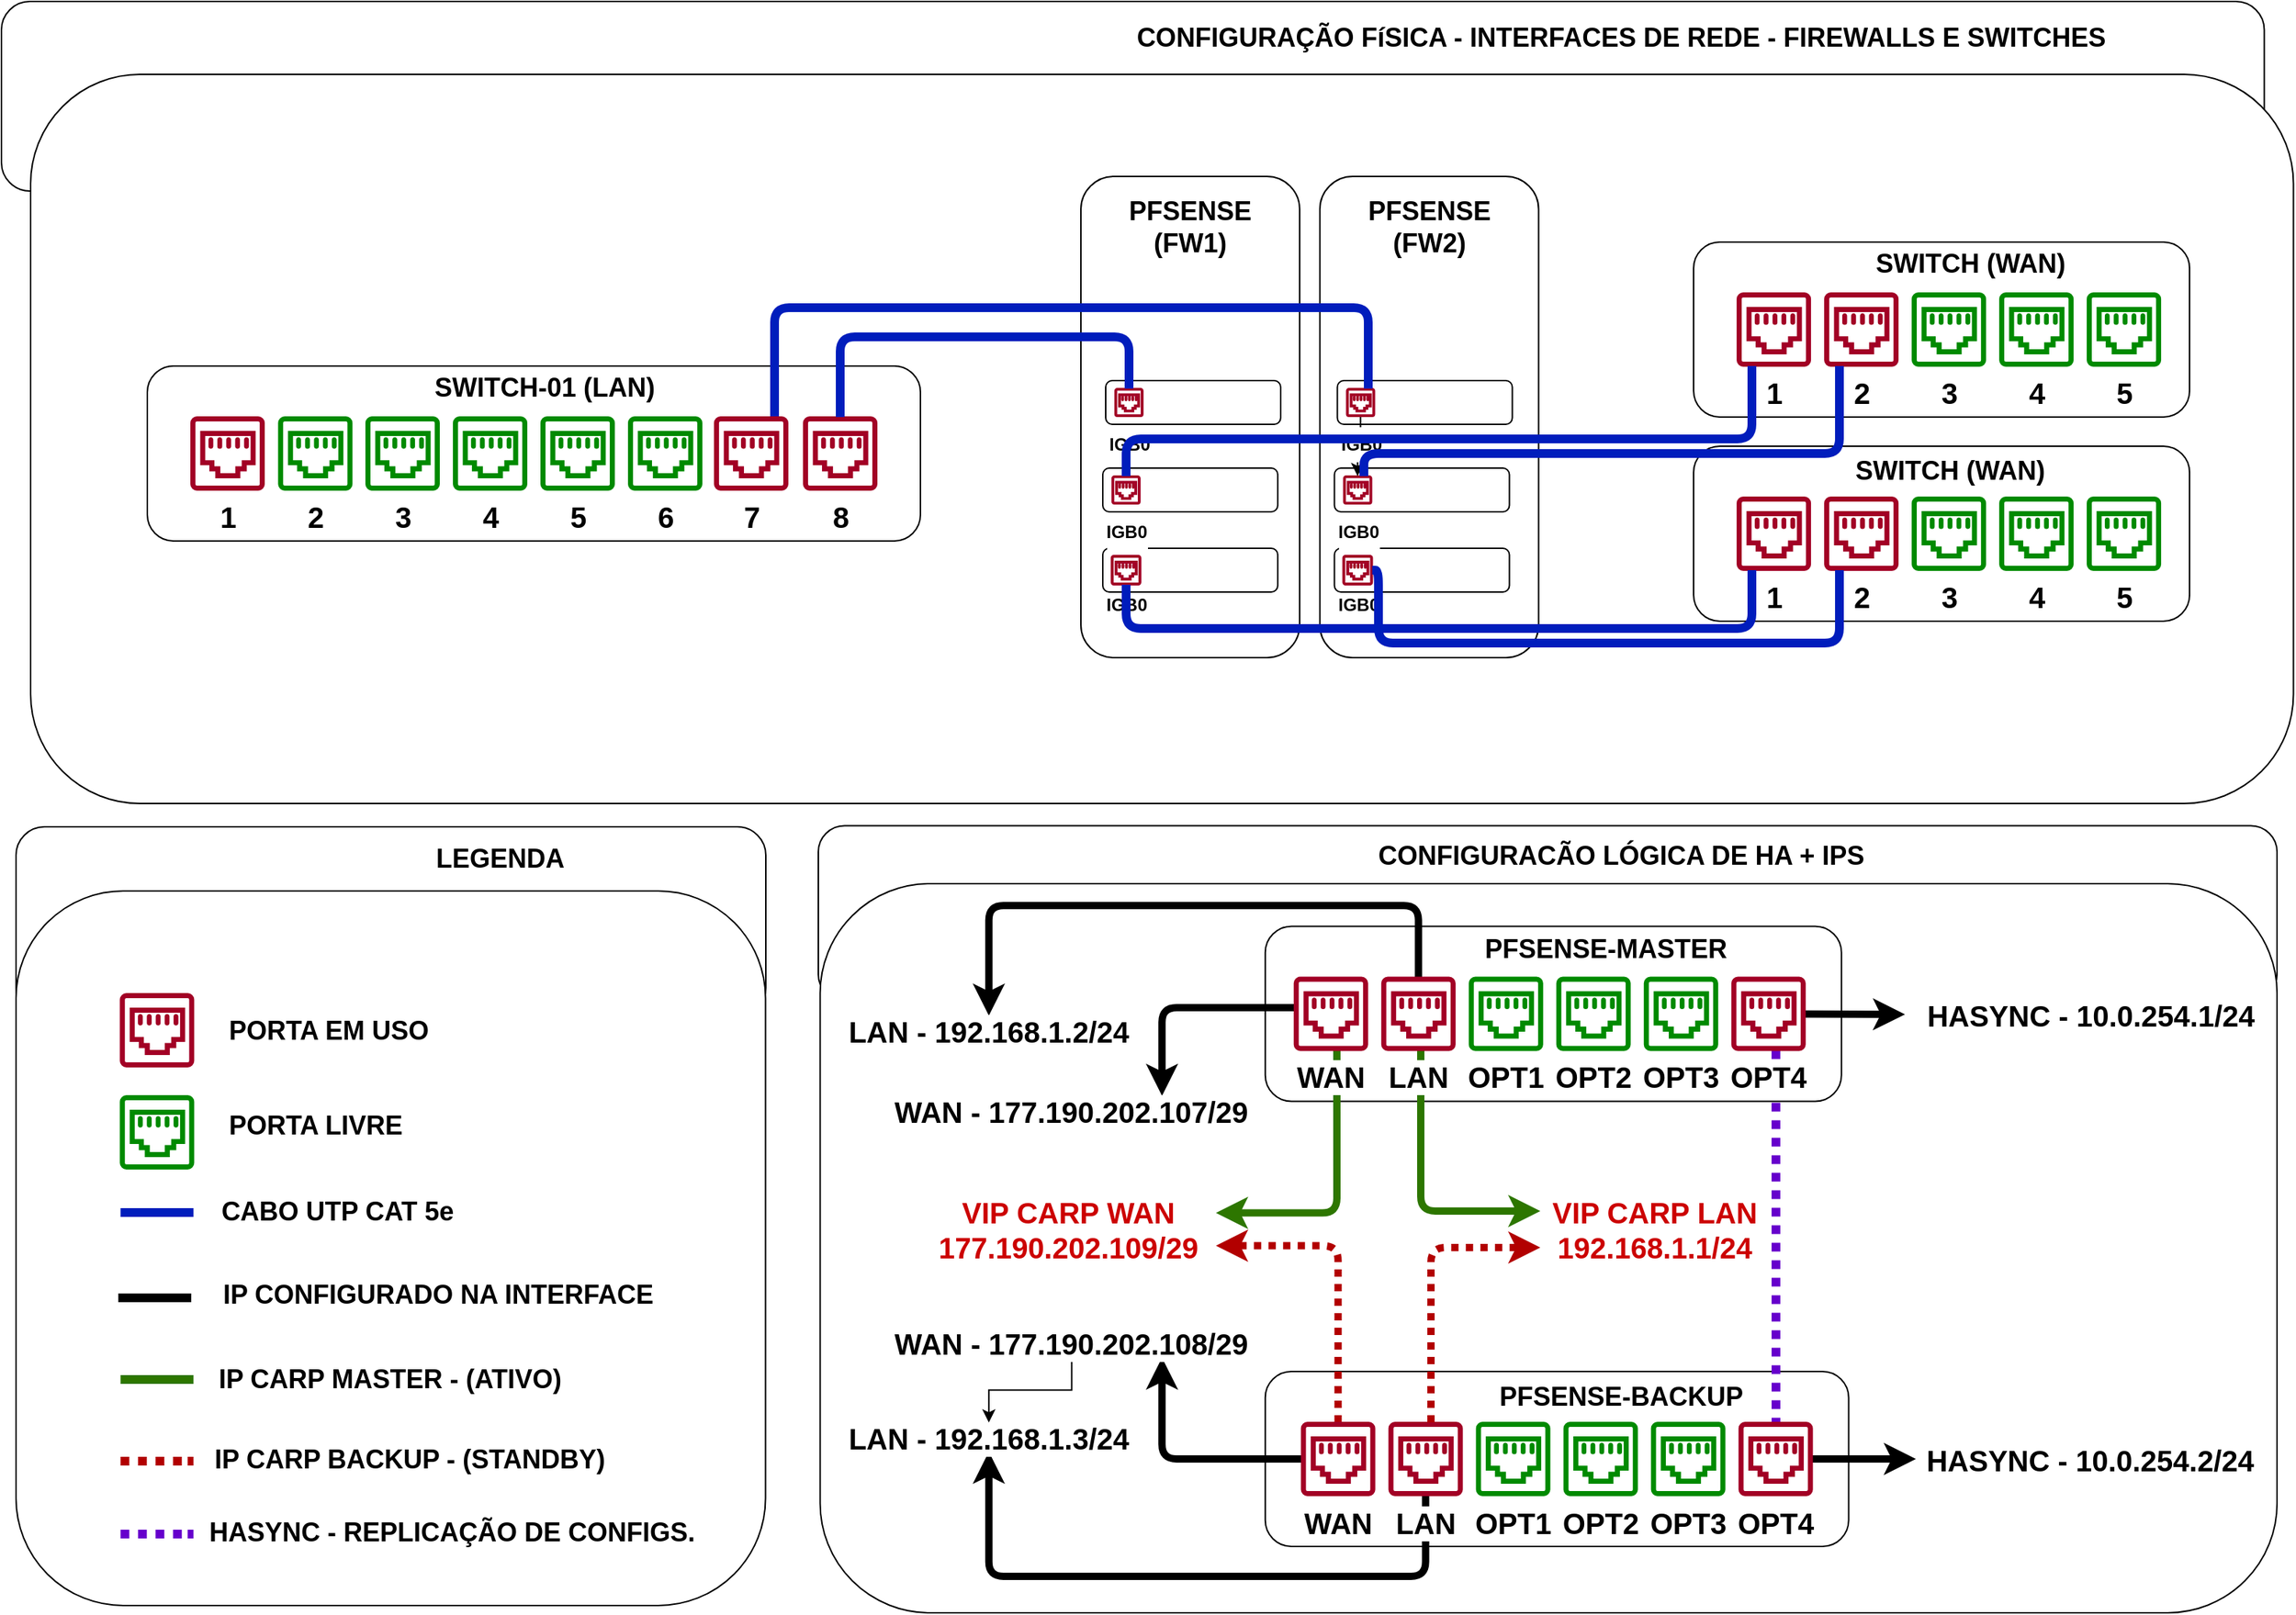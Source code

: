 <mxfile version="21.2.0" type="github">
  <diagram id="Uc7Eat4LJt7RBU0-5OjE" name="Page-1">
    <mxGraphModel dx="1061" dy="587" grid="1" gridSize="10" guides="1" tooltips="1" connect="1" arrows="1" fold="1" page="1" pageScale="1" pageWidth="1654" pageHeight="1169" math="0" shadow="0">
      <root>
        <mxCell id="0" />
        <mxCell id="1" parent="0" />
        <mxCell id="FnRaTp6zV71Ba19_A0Tg-153" value="" style="rounded=1;whiteSpace=wrap;html=1;labelBackgroundColor=#ffffff;fillColor=#ffffff;gradientColor=#ffffff;fontSize=20;fontColor=#000000;" parent="1" vertex="1">
          <mxGeometry x="70" y="50" width="1551.25" height="130" as="geometry" />
        </mxCell>
        <mxCell id="FnRaTp6zV71Ba19_A0Tg-154" value="" style="rounded=1;whiteSpace=wrap;html=1;labelBackgroundColor=#ffffff;fillColor=#ffffff;gradientColor=#ffffff;fontSize=20;fontColor=#000000;" parent="1" vertex="1">
          <mxGeometry x="90" y="100" width="1551.25" height="500" as="geometry" />
        </mxCell>
        <mxCell id="FnRaTp6zV71Ba19_A0Tg-135" value="" style="rounded=1;whiteSpace=wrap;html=1;labelBackgroundColor=#ffffff;fillColor=#ffffff;gradientColor=#ffffff;fontSize=20;fontColor=#000000;" parent="1" vertex="1">
          <mxGeometry x="630" y="615.25" width="1000" height="120" as="geometry" />
        </mxCell>
        <mxCell id="FnRaTp6zV71Ba19_A0Tg-136" value="" style="rounded=1;whiteSpace=wrap;html=1;labelBackgroundColor=#ffffff;fillColor=#ffffff;gradientColor=#ffffff;fontSize=20;fontColor=#000000;" parent="1" vertex="1">
          <mxGeometry x="631.25" y="655" width="998.75" height="500" as="geometry" />
        </mxCell>
        <mxCell id="FnRaTp6zV71Ba19_A0Tg-140" value="CONFIGURACÃO LÓGICA DE HA + IPS" style="text;html=1;strokeColor=none;fillColor=none;align=center;verticalAlign=middle;whiteSpace=wrap;rounded=0;fontStyle=1;fontSize=18;labelBackgroundColor=#FFFFFF;fontColor=#000000;" parent="1" vertex="1">
          <mxGeometry x="993.17" y="626" width="375.07" height="20" as="geometry" />
        </mxCell>
        <mxCell id="FnRaTp6zV71Ba19_A0Tg-86" value="" style="rounded=1;whiteSpace=wrap;html=1;fontStyle=1;labelBackgroundColor=#FFFFFF;fontColor=#000000;" parent="1" vertex="1">
          <mxGeometry x="936.39" y="989.5" width="399.93" height="120" as="geometry" />
        </mxCell>
        <mxCell id="FnRaTp6zV71Ba19_A0Tg-78" value="" style="rounded=1;whiteSpace=wrap;html=1;fontStyle=1;labelBackgroundColor=#FFFFFF;fontColor=#000000;" parent="1" vertex="1">
          <mxGeometry x="936.39" y="684.25" width="395" height="120" as="geometry" />
        </mxCell>
        <mxCell id="FnRaTp6zV71Ba19_A0Tg-77" value="" style="rounded=1;whiteSpace=wrap;html=1;labelBackgroundColor=#ffffff;fillColor=#ffffff;gradientColor=#ffffff;fontSize=20;fontColor=#000000;" parent="1" vertex="1">
          <mxGeometry x="80" y="616" width="514" height="130" as="geometry" />
        </mxCell>
        <mxCell id="FnRaTp6zV71Ba19_A0Tg-76" value="" style="rounded=1;whiteSpace=wrap;html=1;labelBackgroundColor=#ffffff;fillColor=#ffffff;gradientColor=#ffffff;fontSize=20;fontColor=#000000;" parent="1" vertex="1">
          <mxGeometry x="80" y="660" width="513.79" height="490" as="geometry" />
        </mxCell>
        <mxCell id="FnRaTp6zV71Ba19_A0Tg-9" value="" style="rounded=1;whiteSpace=wrap;html=1;fontStyle=1;labelBackgroundColor=#FFFFFF;fontColor=#000000;" parent="1" vertex="1">
          <mxGeometry x="170.0" y="300" width="530" height="120" as="geometry" />
        </mxCell>
        <mxCell id="FnRaTp6zV71Ba19_A0Tg-1" value="&lt;font style=&quot;font-size: 20px;&quot;&gt;1&lt;/font&gt;" style="pointerEvents=1;shadow=0;dashed=0;html=1;strokeColor=#A20025;fillColor=#a20025;aspect=fixed;labelPosition=center;verticalLabelPosition=bottom;verticalAlign=top;align=center;outlineConnect=0;shape=mxgraph.vvd.ethernet_port;fontColor=#000000;fontStyle=1;labelBackgroundColor=#ffffff;fontSize=20;" parent="1" vertex="1">
          <mxGeometry x="200.0" y="335" width="50" height="50" as="geometry" />
        </mxCell>
        <mxCell id="FnRaTp6zV71Ba19_A0Tg-2" value="2" style="pointerEvents=1;shadow=0;dashed=0;html=1;strokeColor=#008A00;fillColor=#008a00;aspect=fixed;labelPosition=center;verticalLabelPosition=bottom;verticalAlign=top;align=center;outlineConnect=0;shape=mxgraph.vvd.ethernet_port;fontColor=#000000;fontStyle=1;fontSize=20;labelBackgroundColor=#FFFFFF;" parent="1" vertex="1">
          <mxGeometry x="260.15" y="335" width="50" height="50" as="geometry" />
        </mxCell>
        <mxCell id="FnRaTp6zV71Ba19_A0Tg-3" value="3" style="pointerEvents=1;shadow=0;dashed=0;html=1;strokeColor=#008A00;fillColor=#008a00;aspect=fixed;labelPosition=center;verticalLabelPosition=bottom;verticalAlign=top;align=center;outlineConnect=0;shape=mxgraph.vvd.ethernet_port;fontStyle=1;fontColor=#000000;fontSize=20;labelBackgroundColor=#FFFFFF;" parent="1" vertex="1">
          <mxGeometry x="320" y="335" width="50" height="50" as="geometry" />
        </mxCell>
        <mxCell id="FnRaTp6zV71Ba19_A0Tg-4" value="4" style="pointerEvents=1;shadow=0;dashed=0;html=1;strokeColor=#008A00;fillColor=#008a00;aspect=fixed;labelPosition=center;verticalLabelPosition=bottom;verticalAlign=top;align=center;outlineConnect=0;shape=mxgraph.vvd.ethernet_port;fontStyle=1;fontColor=#000000;fontSize=20;labelBackgroundColor=#FFFFFF;" parent="1" vertex="1">
          <mxGeometry x="380" y="335" width="50" height="50" as="geometry" />
        </mxCell>
        <mxCell id="FnRaTp6zV71Ba19_A0Tg-5" value="5" style="pointerEvents=1;shadow=0;dashed=0;html=1;strokeColor=#008A00;fillColor=#008a00;aspect=fixed;labelPosition=center;verticalLabelPosition=bottom;verticalAlign=top;align=center;outlineConnect=0;shape=mxgraph.vvd.ethernet_port;fontColor=#000000;fontStyle=1;fontSize=20;labelBackgroundColor=#FFFFFF;" parent="1" vertex="1">
          <mxGeometry x="440" y="335" width="50" height="50" as="geometry" />
        </mxCell>
        <mxCell id="FnRaTp6zV71Ba19_A0Tg-6" value="6" style="pointerEvents=1;shadow=0;dashed=0;html=1;strokeColor=#008A00;fillColor=#008a00;aspect=fixed;labelPosition=center;verticalLabelPosition=bottom;verticalAlign=top;align=center;outlineConnect=0;shape=mxgraph.vvd.ethernet_port;fontColor=#000000;fontStyle=1;fontSize=20;labelBackgroundColor=#FFFFFF;" parent="1" vertex="1">
          <mxGeometry x="500.0" y="335" width="50" height="50" as="geometry" />
        </mxCell>
        <mxCell id="FnRaTp6zV71Ba19_A0Tg-10" value="SWITCH-01 (LAN)" style="text;html=1;strokeColor=none;fillColor=none;align=center;verticalAlign=middle;whiteSpace=wrap;rounded=0;fontStyle=1;fontSize=18;labelBackgroundColor=#FFFFFF;fontColor=#000000;" parent="1" vertex="1">
          <mxGeometry x="360" y="305" width="164.96" height="20" as="geometry" />
        </mxCell>
        <mxCell id="FnRaTp6zV71Ba19_A0Tg-50" value="" style="rounded=1;whiteSpace=wrap;html=1;fontStyle=1;labelBackgroundColor=#FFFFFF;fontColor=#000000;" parent="1" vertex="1">
          <mxGeometry x="1230.04" y="215" width="340" height="120" as="geometry" />
        </mxCell>
        <mxCell id="FnRaTp6zV71Ba19_A0Tg-51" value="1" style="pointerEvents=1;shadow=0;dashed=0;html=1;strokeColor=#A20025;fillColor=#a20025;aspect=fixed;labelPosition=center;verticalLabelPosition=bottom;verticalAlign=top;align=center;outlineConnect=0;shape=mxgraph.vvd.ethernet_port;fontColor=#000000;fontStyle=1;fontSize=20;labelBackgroundColor=#FFFFFF;" parent="1" vertex="1">
          <mxGeometry x="1260.04" y="250" width="50" height="50" as="geometry" />
        </mxCell>
        <mxCell id="FnRaTp6zV71Ba19_A0Tg-53" value="3" style="pointerEvents=1;shadow=0;dashed=0;html=1;strokeColor=#008A00;fillColor=#008a00;aspect=fixed;labelPosition=center;verticalLabelPosition=bottom;verticalAlign=top;align=center;outlineConnect=0;shape=mxgraph.vvd.ethernet_port;fontStyle=1;fontColor=#000000;fontSize=20;labelBackgroundColor=#FFFFFF;" parent="1" vertex="1">
          <mxGeometry x="1380.04" y="250" width="50" height="50" as="geometry" />
        </mxCell>
        <mxCell id="FnRaTp6zV71Ba19_A0Tg-54" value="4" style="pointerEvents=1;shadow=0;dashed=0;html=1;strokeColor=#008A00;fillColor=#008a00;aspect=fixed;labelPosition=center;verticalLabelPosition=bottom;verticalAlign=top;align=center;outlineConnect=0;shape=mxgraph.vvd.ethernet_port;fontStyle=1;fontColor=#000000;fontSize=20;labelBackgroundColor=#FFFFFF;" parent="1" vertex="1">
          <mxGeometry x="1440.04" y="250" width="50" height="50" as="geometry" />
        </mxCell>
        <mxCell id="FnRaTp6zV71Ba19_A0Tg-55" value="5" style="pointerEvents=1;shadow=0;dashed=0;html=1;strokeColor=#008A00;fillColor=#008a00;aspect=fixed;labelPosition=center;verticalLabelPosition=bottom;verticalAlign=top;align=center;outlineConnect=0;shape=mxgraph.vvd.ethernet_port;fontColor=#000000;fontStyle=1;fontSize=20;labelBackgroundColor=#FFFFFF;" parent="1" vertex="1">
          <mxGeometry x="1500.04" y="250" width="50" height="50" as="geometry" />
        </mxCell>
        <mxCell id="FnRaTp6zV71Ba19_A0Tg-66" style="edgeStyle=orthogonalEdgeStyle;orthogonalLoop=1;jettySize=auto;html=1;endArrow=none;endFill=0;strokeWidth=6;fontSize=18;fillColor=#0050ef;strokeColor=#001DBC;fontStyle=1;labelBackgroundColor=#FFFFFF;fontColor=#000000;rounded=0;" parent="1" edge="1">
          <mxGeometry relative="1" as="geometry">
            <mxPoint x="151.65" y="880.5" as="sourcePoint" />
            <mxPoint x="195.22" y="880.5" as="targetPoint" />
            <Array as="points">
              <mxPoint x="201.65" y="880.5" />
              <mxPoint x="201.65" y="880.5" />
            </Array>
          </mxGeometry>
        </mxCell>
        <mxCell id="FnRaTp6zV71Ba19_A0Tg-70" value="" style="pointerEvents=1;shadow=0;dashed=0;html=1;strokeColor=#A20025;fillColor=#a20025;aspect=fixed;labelPosition=center;verticalLabelPosition=bottom;verticalAlign=top;align=center;outlineConnect=0;shape=mxgraph.vvd.ethernet_port;fontColor=#000000;fontStyle=1;labelBackgroundColor=#ffffff;fontSize=20;" parent="1" vertex="1">
          <mxGeometry x="151.65" y="730.5" width="50" height="50" as="geometry" />
        </mxCell>
        <mxCell id="FnRaTp6zV71Ba19_A0Tg-71" value="" style="pointerEvents=1;shadow=0;dashed=0;html=1;strokeColor=#008A00;fillColor=#008a00;aspect=fixed;labelPosition=center;verticalLabelPosition=bottom;verticalAlign=top;align=center;outlineConnect=0;shape=mxgraph.vvd.ethernet_port;fontColor=#000000;fontStyle=1;fontSize=20;labelBackgroundColor=#FFFFFF;" parent="1" vertex="1">
          <mxGeometry x="151.65" y="800.5" width="50" height="50" as="geometry" />
        </mxCell>
        <mxCell id="FnRaTp6zV71Ba19_A0Tg-72" value="LEGENDA" style="text;html=1;strokeColor=none;fillColor=none;align=center;verticalAlign=middle;whiteSpace=wrap;rounded=0;fontStyle=1;fontSize=18;labelBackgroundColor=#FFFFFF;fontColor=#000000;" parent="1" vertex="1">
          <mxGeometry x="342.04" y="628" width="140" height="20" as="geometry" />
        </mxCell>
        <mxCell id="FnRaTp6zV71Ba19_A0Tg-73" value="PORTA EM USO" style="text;html=1;strokeColor=none;fillColor=none;align=center;verticalAlign=middle;whiteSpace=wrap;rounded=0;fontStyle=1;fontSize=18;labelBackgroundColor=#FFFFFF;fontColor=#000000;" parent="1" vertex="1">
          <mxGeometry x="222.65" y="745.5" width="143" height="20" as="geometry" />
        </mxCell>
        <mxCell id="FnRaTp6zV71Ba19_A0Tg-74" value="PORTA LIVRE" style="text;html=1;strokeColor=none;fillColor=none;align=center;verticalAlign=middle;whiteSpace=wrap;rounded=0;fontStyle=1;fontSize=18;labelBackgroundColor=#FFFFFF;fontColor=#000000;" parent="1" vertex="1">
          <mxGeometry x="218.65" y="810.5" width="133" height="20" as="geometry" />
        </mxCell>
        <mxCell id="FnRaTp6zV71Ba19_A0Tg-75" value="CABO UTP CAT 5e" style="text;html=1;strokeColor=none;fillColor=none;align=center;verticalAlign=middle;whiteSpace=wrap;rounded=0;fontStyle=1;fontSize=18;labelBackgroundColor=#FFFFFF;fontColor=#000000;" parent="1" vertex="1">
          <mxGeometry x="213.65" y="869.5" width="173" height="20" as="geometry" />
        </mxCell>
        <mxCell id="FnRaTp6zV71Ba19_A0Tg-110" style="orthogonalLoop=1;jettySize=auto;html=1;labelBackgroundColor=#FFFFFF;endArrow=classic;endFill=1;strokeWidth=5;fontSize=17;fontColor=#000000;rounded=1;edgeStyle=orthogonalEdgeStyle;entryX=0.5;entryY=0;entryDx=0;entryDy=0;" parent="1" source="FnRaTp6zV71Ba19_A0Tg-80" target="FnRaTp6zV71Ba19_A0Tg-105" edge="1">
          <mxGeometry relative="1" as="geometry">
            <mxPoint x="894.96" y="745.25" as="targetPoint" />
            <Array as="points">
              <mxPoint x="1041" y="670" />
              <mxPoint x="747" y="670" />
            </Array>
          </mxGeometry>
        </mxCell>
        <mxCell id="FnRaTp6zV71Ba19_A0Tg-81" value="OPT1" style="pointerEvents=1;shadow=0;dashed=0;html=1;strokeColor=#008A00;fillColor=#008a00;aspect=fixed;labelPosition=center;verticalLabelPosition=bottom;verticalAlign=top;align=center;outlineConnect=0;shape=mxgraph.vvd.ethernet_port;fontStyle=1;fontColor=#000000;fontSize=20;labelBackgroundColor=#FFFFFF;" parent="1" vertex="1">
          <mxGeometry x="1076.39" y="719.25" width="50" height="50" as="geometry" />
        </mxCell>
        <mxCell id="FnRaTp6zV71Ba19_A0Tg-82" value="OPT2" style="pointerEvents=1;shadow=0;dashed=0;html=1;strokeColor=#008A00;fillColor=#008a00;aspect=fixed;labelPosition=center;verticalLabelPosition=bottom;verticalAlign=top;align=center;outlineConnect=0;shape=mxgraph.vvd.ethernet_port;fontColor=#000000;fontStyle=1;fontSize=20;labelBackgroundColor=#FFFFFF;" parent="1" vertex="1">
          <mxGeometry x="1136.39" y="719.25" width="50" height="50" as="geometry" />
        </mxCell>
        <mxCell id="FnRaTp6zV71Ba19_A0Tg-119" style="edgeStyle=orthogonalEdgeStyle;orthogonalLoop=1;jettySize=auto;html=1;labelBackgroundColor=#FFFFFF;endArrow=classic;endFill=1;strokeWidth=5;fontSize=17;fontColor=#000000;rounded=1;entryX=0.75;entryY=0;entryDx=0;entryDy=0;" parent="1" source="FnRaTp6zV71Ba19_A0Tg-79" target="FnRaTp6zV71Ba19_A0Tg-117" edge="1">
          <mxGeometry relative="1" as="geometry">
            <mxPoint x="1242.96" y="835.25" as="targetPoint" />
            <Array as="points">
              <mxPoint x="866" y="740" />
            </Array>
          </mxGeometry>
        </mxCell>
        <mxCell id="FnRaTp6zV71Ba19_A0Tg-83" value="OPT3" style="pointerEvents=1;shadow=0;dashed=0;html=1;strokeColor=#008A00;fillColor=#008A00;aspect=fixed;labelPosition=center;verticalLabelPosition=bottom;verticalAlign=top;align=center;outlineConnect=0;shape=mxgraph.vvd.ethernet_port;fontColor=#000000;fontStyle=1;fontSize=20;labelBackgroundColor=#FFFFFF;" parent="1" vertex="1">
          <mxGeometry x="1196.39" y="719.25" width="50" height="50" as="geometry" />
        </mxCell>
        <mxCell id="FnRaTp6zV71Ba19_A0Tg-128" style="orthogonalLoop=1;jettySize=auto;html=1;labelBackgroundColor=#FFFFFF;endArrow=classic;endFill=1;strokeWidth=5;fontSize=17;fontColor=#000000;startArrow=none;startFill=0;rounded=1;" parent="1" source="FnRaTp6zV71Ba19_A0Tg-84" target="FnRaTp6zV71Ba19_A0Tg-100" edge="1">
          <mxGeometry relative="1" as="geometry" />
        </mxCell>
        <mxCell id="FnRaTp6zV71Ba19_A0Tg-158" style="rounded=0;orthogonalLoop=1;jettySize=auto;html=1;dashed=1;dashPattern=1 1;labelBackgroundColor=#FFFFFF;startArrow=none;startFill=0;endArrow=none;endFill=0;strokeColor=#6600CC;strokeWidth=6;fontSize=17;fontColor=#000000;fillColor=#f8cecc;edgeStyle=orthogonalEdgeStyle;" parent="1" edge="1">
          <mxGeometry relative="1" as="geometry">
            <mxPoint x="1286.467" y="769.25" as="sourcePoint" />
            <mxPoint x="1286.467" y="1024.5" as="targetPoint" />
            <Array as="points">
              <mxPoint x="1286" y="1025" />
            </Array>
          </mxGeometry>
        </mxCell>
        <mxCell id="FnRaTp6zV71Ba19_A0Tg-84" value="OPT4" style="pointerEvents=1;shadow=0;dashed=0;html=1;strokeColor=#A20025;fillColor=#a20025;aspect=fixed;labelPosition=center;verticalLabelPosition=bottom;verticalAlign=top;align=center;outlineConnect=0;shape=mxgraph.vvd.ethernet_port;fontStyle=1;fontColor=#000000;fontSize=20;labelBackgroundColor=#FFFFFF;" parent="1" vertex="1">
          <mxGeometry x="1256.39" y="719.25" width="50" height="50" as="geometry" />
        </mxCell>
        <mxCell id="FnRaTp6zV71Ba19_A0Tg-85" value="PFSENSE-MASTER" style="text;html=1;strokeColor=none;fillColor=none;align=center;verticalAlign=middle;whiteSpace=wrap;rounded=0;fontStyle=1;fontSize=18;labelBackgroundColor=#FFFFFF;fontColor=#000000;" parent="1" vertex="1">
          <mxGeometry x="1082.82" y="690.25" width="173.57" height="20" as="geometry" />
        </mxCell>
        <mxCell id="FnRaTp6zV71Ba19_A0Tg-111" style="orthogonalLoop=1;jettySize=auto;html=1;labelBackgroundColor=#FFFFFF;endArrow=classic;endFill=1;strokeWidth=5;fontSize=17;fontColor=#000000;rounded=1;edgeStyle=orthogonalEdgeStyle;entryX=0.5;entryY=1;entryDx=0;entryDy=0;" parent="1" source="FnRaTp6zV71Ba19_A0Tg-88" target="FnRaTp6zV71Ba19_A0Tg-108" edge="1">
          <mxGeometry relative="1" as="geometry">
            <mxPoint x="864.96" y="1059.5" as="targetPoint" />
            <Array as="points">
              <mxPoint x="1046" y="1130" />
              <mxPoint x="747" y="1130" />
            </Array>
          </mxGeometry>
        </mxCell>
        <mxCell id="FnRaTp6zV71Ba19_A0Tg-88" value="LAN" style="pointerEvents=1;shadow=0;dashed=0;html=1;strokeColor=#A20025;fillColor=#A20025;aspect=fixed;labelPosition=center;verticalLabelPosition=bottom;verticalAlign=top;align=center;outlineConnect=0;shape=mxgraph.vvd.ethernet_port;fontStyle=1;fontColor=#000000;fontSize=20;labelBackgroundColor=#FFFFFF;" parent="1" vertex="1">
          <mxGeometry x="1021.32" y="1024.5" width="50" height="50" as="geometry" />
        </mxCell>
        <mxCell id="FnRaTp6zV71Ba19_A0Tg-89" value="OPT1" style="pointerEvents=1;shadow=0;dashed=0;html=1;strokeColor=#008A00;fillColor=#008a00;aspect=fixed;labelPosition=center;verticalLabelPosition=bottom;verticalAlign=top;align=center;outlineConnect=0;shape=mxgraph.vvd.ethernet_port;fontStyle=1;fontColor=#000000;fontSize=20;labelBackgroundColor=#FFFFFF;" parent="1" vertex="1">
          <mxGeometry x="1081.32" y="1024.5" width="50" height="50" as="geometry" />
        </mxCell>
        <mxCell id="FnRaTp6zV71Ba19_A0Tg-90" value="OPT2" style="pointerEvents=1;shadow=0;dashed=0;html=1;strokeColor=#008A00;fillColor=#008a00;aspect=fixed;labelPosition=center;verticalLabelPosition=bottom;verticalAlign=top;align=center;outlineConnect=0;shape=mxgraph.vvd.ethernet_port;fontColor=#000000;fontStyle=1;fontSize=20;labelBackgroundColor=#FFFFFF;" parent="1" vertex="1">
          <mxGeometry x="1141.32" y="1024.5" width="50" height="50" as="geometry" />
        </mxCell>
        <mxCell id="FnRaTp6zV71Ba19_A0Tg-120" style="edgeStyle=orthogonalEdgeStyle;orthogonalLoop=1;jettySize=auto;html=1;labelBackgroundColor=#FFFFFF;endArrow=classic;endFill=1;strokeWidth=5;fontSize=17;fontColor=#000000;rounded=1;entryX=0.75;entryY=1;entryDx=0;entryDy=0;" parent="1" source="FnRaTp6zV71Ba19_A0Tg-87" target="FnRaTp6zV71Ba19_A0Tg-118" edge="1">
          <mxGeometry relative="1" as="geometry">
            <mxPoint x="1238.96" y="1024.5" as="sourcePoint" />
            <mxPoint x="1238.96" y="959.5" as="targetPoint" />
            <Array as="points">
              <mxPoint x="866" y="1049" />
            </Array>
          </mxGeometry>
        </mxCell>
        <mxCell id="FnRaTp6zV71Ba19_A0Tg-144" style="rounded=1;orthogonalLoop=1;jettySize=auto;html=1;dashed=1;dashPattern=1 1;labelBackgroundColor=#FFFFFF;startArrow=none;startFill=0;endArrow=classic;endFill=1;strokeColor=#B20000;strokeWidth=5;fontSize=17;fontColor=#000000;entryX=1;entryY=0.75;entryDx=0;entryDy=0;edgeStyle=orthogonalEdgeStyle;" parent="1" source="FnRaTp6zV71Ba19_A0Tg-87" target="FnRaTp6zV71Ba19_A0Tg-121" edge="1">
          <mxGeometry relative="1" as="geometry">
            <mxPoint x="1244.96" y="1019.5" as="sourcePoint" />
            <mxPoint x="1464.96" y="900.5" as="targetPoint" />
            <Array as="points">
              <mxPoint x="986" y="903" />
            </Array>
          </mxGeometry>
        </mxCell>
        <mxCell id="FnRaTp6zV71Ba19_A0Tg-91" value="OPT3" style="pointerEvents=1;shadow=0;dashed=0;html=1;strokeColor=#008A00;fillColor=#008A00;aspect=fixed;labelPosition=center;verticalLabelPosition=bottom;verticalAlign=top;align=center;outlineConnect=0;shape=mxgraph.vvd.ethernet_port;fontColor=#000000;fontStyle=1;fontSize=20;labelBackgroundColor=#FFFFFF;" parent="1" vertex="1">
          <mxGeometry x="1201.32" y="1024.5" width="50" height="50" as="geometry" />
        </mxCell>
        <mxCell id="FnRaTp6zV71Ba19_A0Tg-103" style="orthogonalLoop=1;jettySize=auto;html=1;entryX=0;entryY=0.5;entryDx=0;entryDy=0;labelBackgroundColor=#FFFFFF;endArrow=classic;endFill=1;strokeWidth=5;fontSize=17;fontColor=#000000;rounded=1;" parent="1" source="FnRaTp6zV71Ba19_A0Tg-92" target="FnRaTp6zV71Ba19_A0Tg-101" edge="1">
          <mxGeometry relative="1" as="geometry" />
        </mxCell>
        <mxCell id="FnRaTp6zV71Ba19_A0Tg-92" value="OPT4" style="pointerEvents=1;shadow=0;dashed=0;html=1;strokeColor=#A20025;fillColor=#a20025;aspect=fixed;labelPosition=center;verticalLabelPosition=bottom;verticalAlign=top;align=center;outlineConnect=0;shape=mxgraph.vvd.ethernet_port;fontStyle=1;fontColor=#000000;fontSize=20;labelBackgroundColor=#FFFFFF;" parent="1" vertex="1">
          <mxGeometry x="1261.32" y="1024.5" width="50" height="50" as="geometry" />
        </mxCell>
        <mxCell id="FnRaTp6zV71Ba19_A0Tg-93" value="PFSENSE-BACKUP" style="text;html=1;strokeColor=none;fillColor=none;align=center;verticalAlign=middle;whiteSpace=wrap;rounded=0;fontStyle=1;fontSize=18;labelBackgroundColor=#FFFFFF;fontColor=#000000;" parent="1" vertex="1">
          <mxGeometry x="1089.2" y="997" width="183" height="20" as="geometry" />
        </mxCell>
        <mxCell id="FnRaTp6zV71Ba19_A0Tg-100" value="HASYNC - 10.0.254.1/24" style="text;html=1;strokeColor=none;fillColor=none;align=center;verticalAlign=middle;whiteSpace=wrap;rounded=0;labelBackgroundColor=#ffffff;fontSize=20;fontColor=#000000;fontStyle=1" parent="1" vertex="1">
          <mxGeometry x="1374.96" y="735.25" width="255.07" height="20" as="geometry" />
        </mxCell>
        <mxCell id="FnRaTp6zV71Ba19_A0Tg-101" value="HASYNC - 10.0.254.2/24" style="text;html=1;strokeColor=none;fillColor=none;align=center;verticalAlign=middle;whiteSpace=wrap;rounded=0;labelBackgroundColor=#ffffff;fontSize=20;fontColor=#000000;fontStyle=1" parent="1" vertex="1">
          <mxGeometry x="1382.46" y="1039.5" width="240.07" height="20" as="geometry" />
        </mxCell>
        <mxCell id="FnRaTp6zV71Ba19_A0Tg-130" style="rounded=1;orthogonalLoop=1;jettySize=auto;html=1;labelBackgroundColor=#FFFFFF;startArrow=none;startFill=0;endArrow=classic;endFill=1;strokeWidth=5;fontSize=17;fontColor=#000000;strokeColor=#2D7600;entryX=0;entryY=0.25;entryDx=0;entryDy=0;edgeStyle=orthogonalEdgeStyle;" parent="1" target="FnRaTp6zV71Ba19_A0Tg-129" edge="1">
          <mxGeometry relative="1" as="geometry">
            <Array as="points">
              <mxPoint x="1043" y="880" />
            </Array>
            <mxPoint x="1043" y="769.25" as="sourcePoint" />
            <mxPoint x="1110.51" y="860.5" as="targetPoint" />
          </mxGeometry>
        </mxCell>
        <mxCell id="FnRaTp6zV71Ba19_A0Tg-105" value="LAN - 192.168.1.2/24" style="text;html=1;strokeColor=none;fillColor=none;align=center;verticalAlign=middle;whiteSpace=wrap;rounded=0;labelBackgroundColor=#ffffff;fontSize=20;fontColor=#000000;fontStyle=1" parent="1" vertex="1">
          <mxGeometry x="643.76" y="745.5" width="206.28" height="20" as="geometry" />
        </mxCell>
        <mxCell id="FnRaTp6zV71Ba19_A0Tg-131" style="rounded=1;orthogonalLoop=1;jettySize=auto;html=1;entryX=0;entryY=0.75;entryDx=0;entryDy=0;labelBackgroundColor=#FFFFFF;startArrow=none;startFill=0;endArrow=classic;endFill=1;strokeWidth=5;fontSize=17;fontColor=#000000;strokeColor=#B20000;dashed=1;dashPattern=1 1;edgeStyle=orthogonalEdgeStyle;" parent="1" source="FnRaTp6zV71Ba19_A0Tg-88" target="FnRaTp6zV71Ba19_A0Tg-129" edge="1">
          <mxGeometry relative="1" as="geometry">
            <Array as="points">
              <mxPoint x="1050" y="905" />
            </Array>
          </mxGeometry>
        </mxCell>
        <mxCell id="FnRaTp6zV71Ba19_A0Tg-108" value="LAN - 192.168.1.3/24" style="text;html=1;strokeColor=none;fillColor=none;align=center;verticalAlign=middle;whiteSpace=wrap;rounded=0;labelBackgroundColor=#ffffff;fontSize=20;fontColor=#000000;fontStyle=1" parent="1" vertex="1">
          <mxGeometry x="646.9" y="1024.5" width="200" height="20" as="geometry" />
        </mxCell>
        <mxCell id="FnRaTp6zV71Ba19_A0Tg-122" style="orthogonalLoop=1;jettySize=auto;html=1;labelBackgroundColor=#FFFFFF;endArrow=classic;endFill=1;strokeWidth=5;fontSize=17;fontColor=#000000;fillColor=#60a917;strokeColor=#2D7600;rounded=1;edgeStyle=orthogonalEdgeStyle;entryX=1;entryY=0.25;entryDx=0;entryDy=0;" parent="1" target="FnRaTp6zV71Ba19_A0Tg-121" edge="1">
          <mxGeometry relative="1" as="geometry">
            <mxPoint x="985.467" y="769.25" as="sourcePoint" />
            <mxPoint x="891.61" y="861.75" as="targetPoint" />
            <Array as="points">
              <mxPoint x="985" y="881" />
            </Array>
          </mxGeometry>
        </mxCell>
        <mxCell id="FnRaTp6zV71Ba19_A0Tg-117" value="WAN - 177.190.202.107/29" style="text;html=1;strokeColor=none;fillColor=none;align=center;verticalAlign=middle;whiteSpace=wrap;rounded=0;labelBackgroundColor=#ffffff;fontSize=20;fontColor=#000000;fontStyle=1" parent="1" vertex="1">
          <mxGeometry x="680.04" y="800.5" width="247.43" height="20" as="geometry" />
        </mxCell>
        <mxCell id="vzmAkZegJcYB33hXStO7-35" value="" style="edgeStyle=orthogonalEdgeStyle;rounded=0;orthogonalLoop=1;jettySize=auto;html=1;" parent="1" source="FnRaTp6zV71Ba19_A0Tg-118" target="FnRaTp6zV71Ba19_A0Tg-108" edge="1">
          <mxGeometry relative="1" as="geometry" />
        </mxCell>
        <mxCell id="FnRaTp6zV71Ba19_A0Tg-118" value="WAN - 177.190.202.108/29" style="text;html=1;strokeColor=none;fillColor=none;align=center;verticalAlign=middle;whiteSpace=wrap;rounded=0;labelBackgroundColor=#ffffff;fontSize=20;fontColor=#000000;fontStyle=1" parent="1" vertex="1">
          <mxGeometry x="680.04" y="960" width="247.43" height="20" as="geometry" />
        </mxCell>
        <mxCell id="FnRaTp6zV71Ba19_A0Tg-121" value="VIP CARP WAN 177.190.202.109/29" style="text;html=1;strokeColor=none;fillColor=none;align=center;verticalAlign=middle;whiteSpace=wrap;rounded=0;labelBackgroundColor=#ffffff;fontSize=20;fontColor=#CC0000;fontStyle=1" parent="1" vertex="1">
          <mxGeometry x="700" y="869.5" width="202.57" height="45" as="geometry" />
        </mxCell>
        <mxCell id="FnRaTp6zV71Ba19_A0Tg-129" value="VIP CARP LAN&lt;br&gt;192.168.1.1/24" style="text;html=1;strokeColor=none;fillColor=none;align=center;verticalAlign=middle;whiteSpace=wrap;rounded=0;labelBackgroundColor=#ffffff;fontSize=20;fontColor=#CC0000;fontStyle=1" parent="1" vertex="1">
          <mxGeometry x="1124.97" y="867" width="157.07" height="50" as="geometry" />
        </mxCell>
        <mxCell id="FnRaTp6zV71Ba19_A0Tg-147" style="edgeStyle=orthogonalEdgeStyle;orthogonalLoop=1;jettySize=auto;html=1;endArrow=none;endFill=0;strokeWidth=6;fontSize=18;fillColor=#0050ef;strokeColor=#000000;fontStyle=1;labelBackgroundColor=#FFFFFF;fontColor=#000000;rounded=0;" parent="1" edge="1">
          <mxGeometry relative="1" as="geometry">
            <mxPoint x="150.12" y="938.96" as="sourcePoint" />
            <mxPoint x="193.69" y="938.96" as="targetPoint" />
            <Array as="points">
              <mxPoint x="200.12" y="938.96" />
              <mxPoint x="200.12" y="938.96" />
            </Array>
          </mxGeometry>
        </mxCell>
        <mxCell id="FnRaTp6zV71Ba19_A0Tg-148" value="IP CONFIGURADO NA INTERFACE" style="text;html=1;strokeColor=none;fillColor=none;align=center;verticalAlign=middle;whiteSpace=wrap;rounded=0;fontStyle=1;fontSize=18;labelBackgroundColor=#FFFFFF;fontColor=#000000;" parent="1" vertex="1">
          <mxGeometry x="216.15" y="926.5" width="307" height="20" as="geometry" />
        </mxCell>
        <mxCell id="FnRaTp6zV71Ba19_A0Tg-149" style="edgeStyle=orthogonalEdgeStyle;orthogonalLoop=1;jettySize=auto;html=1;endArrow=none;endFill=0;strokeWidth=6;fontSize=18;fillColor=#0050ef;strokeColor=#2D7600;fontStyle=1;labelBackgroundColor=#FFFFFF;fontColor=#000000;rounded=0;" parent="1" edge="1">
          <mxGeometry relative="1" as="geometry">
            <mxPoint x="151.65" y="995" as="sourcePoint" />
            <mxPoint x="195.22" y="995" as="targetPoint" />
            <Array as="points">
              <mxPoint x="201.65" y="995" />
              <mxPoint x="201.65" y="995" />
            </Array>
          </mxGeometry>
        </mxCell>
        <mxCell id="FnRaTp6zV71Ba19_A0Tg-150" style="edgeStyle=orthogonalEdgeStyle;orthogonalLoop=1;jettySize=auto;html=1;endArrow=none;endFill=0;strokeWidth=6;fontSize=18;fillColor=#0050ef;strokeColor=#B20000;fontStyle=1;labelBackgroundColor=#FFFFFF;fontColor=#000000;rounded=0;dashed=1;dashPattern=1 1;" parent="1" edge="1">
          <mxGeometry relative="1" as="geometry">
            <mxPoint x="151.65" y="1051" as="sourcePoint" />
            <mxPoint x="195.22" y="1051" as="targetPoint" />
            <Array as="points">
              <mxPoint x="201.65" y="1051" />
              <mxPoint x="201.65" y="1051" />
            </Array>
          </mxGeometry>
        </mxCell>
        <mxCell id="FnRaTp6zV71Ba19_A0Tg-151" value="IP CARP MASTER - (ATIVO)" style="text;html=1;strokeColor=none;fillColor=none;align=center;verticalAlign=middle;whiteSpace=wrap;rounded=0;fontStyle=1;fontSize=18;labelBackgroundColor=#FFFFFF;fontColor=#000000;" parent="1" vertex="1">
          <mxGeometry x="213.65" y="985" width="244.57" height="20" as="geometry" />
        </mxCell>
        <mxCell id="FnRaTp6zV71Ba19_A0Tg-152" value="IP CARP BACKUP - (STANDBY)" style="text;html=1;strokeColor=none;fillColor=none;align=center;verticalAlign=middle;whiteSpace=wrap;rounded=0;fontStyle=1;fontSize=18;labelBackgroundColor=#FFFFFF;fontColor=#000000;" parent="1" vertex="1">
          <mxGeometry x="213.29" y="1040" width="273.5" height="20" as="geometry" />
        </mxCell>
        <mxCell id="FnRaTp6zV71Ba19_A0Tg-156" value="CONFIGURAÇÃO FíSICA - INTERFACES DE REDE - FIREWALLS E SWITCHES" style="text;html=1;strokeColor=none;fillColor=none;align=center;verticalAlign=middle;whiteSpace=wrap;rounded=0;fontStyle=1;fontSize=18;labelBackgroundColor=#FFFFFF;fontColor=#000000;" parent="1" vertex="1">
          <mxGeometry x="830" y="65" width="701.42" height="20" as="geometry" />
        </mxCell>
        <mxCell id="FnRaTp6zV71Ba19_A0Tg-159" style="edgeStyle=orthogonalEdgeStyle;orthogonalLoop=1;jettySize=auto;html=1;endArrow=none;endFill=0;strokeWidth=6;fontSize=18;fillColor=#0050ef;strokeColor=#6600CC;fontStyle=1;labelBackgroundColor=#FFFFFF;fontColor=#000000;rounded=0;dashed=1;dashPattern=1 1;" parent="1" edge="1">
          <mxGeometry relative="1" as="geometry">
            <mxPoint x="151.65" y="1101" as="sourcePoint" />
            <mxPoint x="195.22" y="1101" as="targetPoint" />
            <Array as="points">
              <mxPoint x="201.65" y="1101" />
              <mxPoint x="201.65" y="1101" />
            </Array>
          </mxGeometry>
        </mxCell>
        <mxCell id="FnRaTp6zV71Ba19_A0Tg-160" value="HASYNC - REPLICAÇÃO DE CONFIGS." style="text;html=1;strokeColor=none;fillColor=none;align=center;verticalAlign=middle;whiteSpace=wrap;rounded=0;fontStyle=1;fontSize=18;labelBackgroundColor=#FFFFFF;fontColor=#000000;" parent="1" vertex="1">
          <mxGeometry x="208.29" y="1090" width="341.71" height="20" as="geometry" />
        </mxCell>
        <mxCell id="FnRaTp6zV71Ba19_A0Tg-79" value="WAN" style="pointerEvents=1;shadow=0;dashed=0;html=1;strokeColor=#A20025;fillColor=#a20025;aspect=fixed;labelPosition=center;verticalLabelPosition=bottom;verticalAlign=top;align=center;outlineConnect=0;shape=mxgraph.vvd.ethernet_port;fontColor=#000000;fontStyle=1;fontSize=20;labelBackgroundColor=#FFFFFF;" parent="1" vertex="1">
          <mxGeometry x="956.39" y="719.25" width="50" height="50" as="geometry" />
        </mxCell>
        <mxCell id="FnRaTp6zV71Ba19_A0Tg-8" value="8" style="pointerEvents=1;shadow=0;dashed=0;html=1;strokeColor=#A20025;fillColor=#a20025;aspect=fixed;labelPosition=center;verticalLabelPosition=bottom;verticalAlign=top;align=center;outlineConnect=0;shape=mxgraph.vvd.ethernet_port;fontStyle=1;fontColor=#000000;fontSize=20;labelBackgroundColor=#FFFFFF;" parent="1" vertex="1">
          <mxGeometry x="620" y="335" width="50" height="50" as="geometry" />
        </mxCell>
        <mxCell id="FnRaTp6zV71Ba19_A0Tg-80" value="LAN" style="pointerEvents=1;shadow=0;dashed=0;html=1;strokeColor=#A20025;fillColor=#A20025;aspect=fixed;labelPosition=center;verticalLabelPosition=bottom;verticalAlign=top;align=center;outlineConnect=0;shape=mxgraph.vvd.ethernet_port;fontStyle=1;fontColor=#000000;fontSize=20;labelBackgroundColor=#FFFFFF;" parent="1" vertex="1">
          <mxGeometry x="1016.39" y="719.25" width="50" height="50" as="geometry" />
        </mxCell>
        <mxCell id="FnRaTp6zV71Ba19_A0Tg-87" value="WAN" style="pointerEvents=1;shadow=0;dashed=0;html=1;strokeColor=#A20025;fillColor=#a20025;aspect=fixed;labelPosition=center;verticalLabelPosition=bottom;verticalAlign=top;align=center;outlineConnect=0;shape=mxgraph.vvd.ethernet_port;fontColor=#000000;fontStyle=1;fontSize=20;labelBackgroundColor=#FFFFFF;" parent="1" vertex="1">
          <mxGeometry x="961.32" y="1024.5" width="50" height="50" as="geometry" />
        </mxCell>
        <mxCell id="FnRaTp6zV71Ba19_A0Tg-52" value="2" style="pointerEvents=1;shadow=0;dashed=0;html=1;strokeColor=#A20025;fillColor=#a20025;aspect=fixed;labelPosition=center;verticalLabelPosition=bottom;verticalAlign=top;align=center;outlineConnect=0;shape=mxgraph.vvd.ethernet_port;fontColor=#000000;fontStyle=1;fontSize=20;labelBackgroundColor=#FFFFFF;" parent="1" vertex="1">
          <mxGeometry x="1320.04" y="250" width="50" height="50" as="geometry" />
        </mxCell>
        <mxCell id="vzmAkZegJcYB33hXStO7-12" value="" style="rounded=1;whiteSpace=wrap;html=1;fontStyle=1;labelBackgroundColor=#FFFFFF;fontColor=#000000;" parent="1" vertex="1">
          <mxGeometry x="810" y="170" width="149.96" height="330" as="geometry" />
        </mxCell>
        <mxCell id="vzmAkZegJcYB33hXStO7-13" value="" style="rounded=1;whiteSpace=wrap;html=1;fontStyle=1;labelBackgroundColor=#FFFFFF;fontColor=#000000;" parent="1" vertex="1">
          <mxGeometry x="825" y="425" width="119.96" height="30" as="geometry" />
        </mxCell>
        <mxCell id="vzmAkZegJcYB33hXStO7-14" value="IGB0" style="pointerEvents=1;shadow=0;dashed=0;html=1;strokeColor=#A20025;fillColor=#a20025;aspect=fixed;labelPosition=center;verticalLabelPosition=bottom;verticalAlign=top;align=center;outlineConnect=0;shape=mxgraph.vvd.ethernet_port;fontColor=#000000;fontStyle=1;fontSize=12;labelBackgroundColor=#FFFFFF;" parent="1" vertex="1">
          <mxGeometry x="830.94" y="430" width="20" height="20" as="geometry" />
        </mxCell>
        <mxCell id="vzmAkZegJcYB33hXStO7-15" value="" style="rounded=1;whiteSpace=wrap;html=1;fontStyle=1;labelBackgroundColor=#FFFFFF;fontColor=#000000;" parent="1" vertex="1">
          <mxGeometry x="825" y="370" width="119.96" height="30" as="geometry" />
        </mxCell>
        <mxCell id="vzmAkZegJcYB33hXStO7-16" value="&lt;p style=&quot;line-height: 0%; font-size: 12px;&quot;&gt;&lt;font style=&quot;font-size: 12px;&quot;&gt;IGB0&lt;/font&gt;&lt;/p&gt;" style="pointerEvents=1;shadow=0;dashed=0;html=1;strokeColor=#A20025;fillColor=#a20025;aspect=fixed;labelPosition=center;verticalLabelPosition=bottom;verticalAlign=top;align=center;outlineConnect=0;shape=mxgraph.vvd.ethernet_port;fontColor=#000000;fontStyle=1;fontSize=12;labelBackgroundColor=#FFFFFF;" parent="1" vertex="1">
          <mxGeometry x="831.44" y="375.5" width="19" height="19" as="geometry" />
        </mxCell>
        <mxCell id="vzmAkZegJcYB33hXStO7-17" value="PFSENSE (FW1)" style="text;html=1;strokeColor=none;fillColor=none;align=center;verticalAlign=middle;whiteSpace=wrap;rounded=0;fontStyle=1;fontSize=18;labelBackgroundColor=#FFFFFF;fontColor=#000000;" parent="1" vertex="1">
          <mxGeometry x="819.98" y="195" width="130" height="20" as="geometry" />
        </mxCell>
        <mxCell id="vzmAkZegJcYB33hXStO7-20" value="" style="group" parent="1" vertex="1" connectable="0">
          <mxGeometry x="973.82" y="170" width="149.96" height="330" as="geometry" />
        </mxCell>
        <mxCell id="vzmAkZegJcYB33hXStO7-3" value="" style="rounded=1;whiteSpace=wrap;html=1;fontStyle=1;labelBackgroundColor=#FFFFFF;fontColor=#000000;" parent="vzmAkZegJcYB33hXStO7-20" vertex="1">
          <mxGeometry width="149.96" height="330" as="geometry" />
        </mxCell>
        <mxCell id="FnRaTp6zV71Ba19_A0Tg-34" value="PFSENSE (FW2)" style="text;html=1;strokeColor=none;fillColor=none;align=center;verticalAlign=middle;whiteSpace=wrap;rounded=0;fontStyle=1;fontSize=18;labelBackgroundColor=#FFFFFF;fontColor=#000000;" parent="vzmAkZegJcYB33hXStO7-20" vertex="1">
          <mxGeometry x="9.98" y="25" width="130" height="20" as="geometry" />
        </mxCell>
        <mxCell id="H_Lgx6PLF9Htsv63IMZn-9" value="" style="rounded=1;whiteSpace=wrap;html=1;fontStyle=1;labelBackgroundColor=#FFFFFF;fontColor=#000000;" vertex="1" parent="vzmAkZegJcYB33hXStO7-20">
          <mxGeometry x="9.98" y="255" width="119.96" height="30" as="geometry" />
        </mxCell>
        <mxCell id="H_Lgx6PLF9Htsv63IMZn-10" value="IGB0" style="pointerEvents=1;shadow=0;dashed=0;html=1;strokeColor=#A20025;fillColor=#a20025;aspect=fixed;labelPosition=center;verticalLabelPosition=bottom;verticalAlign=top;align=center;outlineConnect=0;shape=mxgraph.vvd.ethernet_port;fontColor=#000000;fontStyle=1;fontSize=12;labelBackgroundColor=#FFFFFF;" vertex="1" parent="vzmAkZegJcYB33hXStO7-20">
          <mxGeometry x="15.92" y="260" width="20" height="20" as="geometry" />
        </mxCell>
        <mxCell id="H_Lgx6PLF9Htsv63IMZn-11" value="" style="rounded=1;whiteSpace=wrap;html=1;fontStyle=1;labelBackgroundColor=#FFFFFF;fontColor=#000000;" vertex="1" parent="vzmAkZegJcYB33hXStO7-20">
          <mxGeometry x="9.98" y="200" width="119.96" height="30" as="geometry" />
        </mxCell>
        <mxCell id="H_Lgx6PLF9Htsv63IMZn-12" value="&lt;p style=&quot;line-height: 0%; font-size: 12px;&quot;&gt;&lt;font style=&quot;font-size: 12px;&quot;&gt;IGB0&lt;/font&gt;&lt;/p&gt;" style="pointerEvents=1;shadow=0;dashed=0;html=1;strokeColor=#A20025;fillColor=#a20025;aspect=fixed;labelPosition=center;verticalLabelPosition=bottom;verticalAlign=top;align=center;outlineConnect=0;shape=mxgraph.vvd.ethernet_port;fontColor=#000000;fontStyle=1;fontSize=12;labelBackgroundColor=#FFFFFF;" vertex="1" parent="vzmAkZegJcYB33hXStO7-20">
          <mxGeometry x="16.42" y="205.5" width="19" height="19" as="geometry" />
        </mxCell>
        <mxCell id="H_Lgx6PLF9Htsv63IMZn-13" value="" style="rounded=1;whiteSpace=wrap;html=1;fontStyle=1;labelBackgroundColor=#FFFFFF;fontColor=#000000;" vertex="1" parent="vzmAkZegJcYB33hXStO7-20">
          <mxGeometry x="11.98" y="140" width="119.96" height="30" as="geometry" />
        </mxCell>
        <mxCell id="H_Lgx6PLF9Htsv63IMZn-15" value="" style="edgeStyle=orthogonalEdgeStyle;rounded=0;orthogonalLoop=1;jettySize=auto;html=1;" edge="1" parent="vzmAkZegJcYB33hXStO7-20" source="H_Lgx6PLF9Htsv63IMZn-14" target="H_Lgx6PLF9Htsv63IMZn-12">
          <mxGeometry relative="1" as="geometry" />
        </mxCell>
        <mxCell id="H_Lgx6PLF9Htsv63IMZn-14" value="&lt;p style=&quot;line-height: 0%; font-size: 12px;&quot;&gt;&lt;font style=&quot;font-size: 12px;&quot;&gt;IGB0&lt;/font&gt;&lt;/p&gt;" style="pointerEvents=1;shadow=0;dashed=0;html=1;strokeColor=#A20025;fillColor=#a20025;aspect=fixed;labelPosition=center;verticalLabelPosition=bottom;verticalAlign=top;align=center;outlineConnect=0;shape=mxgraph.vvd.ethernet_port;fontColor=#000000;fontStyle=1;fontSize=12;labelBackgroundColor=#FFFFFF;" vertex="1" parent="vzmAkZegJcYB33hXStO7-20">
          <mxGeometry x="18.42" y="145.5" width="19" height="19" as="geometry" />
        </mxCell>
        <mxCell id="FnRaTp6zV71Ba19_A0Tg-59" value="SWITCH (WAN)" style="text;html=1;strokeColor=none;fillColor=none;align=center;verticalAlign=middle;whiteSpace=wrap;rounded=0;fontStyle=1;fontSize=18;labelBackgroundColor=#FFFFFF;fontColor=#000000;" parent="1" vertex="1">
          <mxGeometry x="1350.04" y="220" width="140" height="20" as="geometry" />
        </mxCell>
        <mxCell id="vzmAkZegJcYB33hXStO7-25" value="" style="rounded=1;whiteSpace=wrap;html=1;fontStyle=1;labelBackgroundColor=#FFFFFF;fontColor=#000000;" parent="1" vertex="1">
          <mxGeometry x="1230.04" y="355" width="340" height="120" as="geometry" />
        </mxCell>
        <mxCell id="vzmAkZegJcYB33hXStO7-26" value="3" style="pointerEvents=1;shadow=0;dashed=0;html=1;strokeColor=#008A00;fillColor=#008a00;aspect=fixed;labelPosition=center;verticalLabelPosition=bottom;verticalAlign=top;align=center;outlineConnect=0;shape=mxgraph.vvd.ethernet_port;fontStyle=1;fontColor=#000000;fontSize=20;labelBackgroundColor=#FFFFFF;" parent="1" vertex="1">
          <mxGeometry x="1380.04" y="390" width="50" height="50" as="geometry" />
        </mxCell>
        <mxCell id="vzmAkZegJcYB33hXStO7-27" value="4" style="pointerEvents=1;shadow=0;dashed=0;html=1;strokeColor=#008A00;fillColor=#008a00;aspect=fixed;labelPosition=center;verticalLabelPosition=bottom;verticalAlign=top;align=center;outlineConnect=0;shape=mxgraph.vvd.ethernet_port;fontStyle=1;fontColor=#000000;fontSize=20;labelBackgroundColor=#FFFFFF;" parent="1" vertex="1">
          <mxGeometry x="1440.04" y="390" width="50" height="50" as="geometry" />
        </mxCell>
        <mxCell id="vzmAkZegJcYB33hXStO7-28" value="5" style="pointerEvents=1;shadow=0;dashed=0;html=1;strokeColor=#008A00;fillColor=#008a00;aspect=fixed;labelPosition=center;verticalLabelPosition=bottom;verticalAlign=top;align=center;outlineConnect=0;shape=mxgraph.vvd.ethernet_port;fontColor=#000000;fontStyle=1;fontSize=20;labelBackgroundColor=#FFFFFF;" parent="1" vertex="1">
          <mxGeometry x="1500.04" y="390" width="50" height="50" as="geometry" />
        </mxCell>
        <mxCell id="vzmAkZegJcYB33hXStO7-29" value="SWITCH (WAN)" style="text;html=1;strokeColor=none;fillColor=none;align=center;verticalAlign=middle;whiteSpace=wrap;rounded=0;fontStyle=1;fontSize=18;labelBackgroundColor=#FFFFFF;fontColor=#000000;" parent="1" vertex="1">
          <mxGeometry x="1336" y="362" width="140" height="20" as="geometry" />
        </mxCell>
        <mxCell id="vzmAkZegJcYB33hXStO7-30" value="1" style="pointerEvents=1;shadow=0;dashed=0;html=1;strokeColor=#A20025;fillColor=#a20025;aspect=fixed;labelPosition=center;verticalLabelPosition=bottom;verticalAlign=top;align=center;outlineConnect=0;shape=mxgraph.vvd.ethernet_port;fontColor=#000000;fontStyle=1;fontSize=20;labelBackgroundColor=#FFFFFF;" parent="1" vertex="1">
          <mxGeometry x="1260.04" y="390" width="50" height="50" as="geometry" />
        </mxCell>
        <mxCell id="vzmAkZegJcYB33hXStO7-31" value="2" style="pointerEvents=1;shadow=0;dashed=0;html=1;strokeColor=#A20025;fillColor=#a20025;aspect=fixed;labelPosition=center;verticalLabelPosition=bottom;verticalAlign=top;align=center;outlineConnect=0;shape=mxgraph.vvd.ethernet_port;fontColor=#000000;fontStyle=1;fontSize=20;labelBackgroundColor=#FFFFFF;" parent="1" vertex="1">
          <mxGeometry x="1320.04" y="390" width="50" height="50" as="geometry" />
        </mxCell>
        <mxCell id="vzmAkZegJcYB33hXStO7-32" style="edgeStyle=orthogonalEdgeStyle;orthogonalLoop=1;jettySize=auto;html=1;endArrow=none;endFill=0;strokeWidth=6;fontSize=18;fillColor=#0050ef;strokeColor=#001DBC;fontStyle=1;labelBackgroundColor=#FFFFFF;fontColor=#000000;rounded=1;" parent="1" source="vzmAkZegJcYB33hXStO7-30" target="vzmAkZegJcYB33hXStO7-14" edge="1">
          <mxGeometry relative="1" as="geometry">
            <Array as="points">
              <mxPoint x="1270" y="480" />
              <mxPoint x="841" y="480" />
            </Array>
            <mxPoint x="1267.521" y="440" as="sourcePoint" />
            <mxPoint x="703.54" y="407" as="targetPoint" />
          </mxGeometry>
        </mxCell>
        <mxCell id="vzmAkZegJcYB33hXStO7-33" style="edgeStyle=orthogonalEdgeStyle;orthogonalLoop=1;jettySize=auto;html=1;endArrow=none;endFill=0;strokeWidth=6;fontSize=18;fillColor=#0050ef;strokeColor=#001DBC;fontStyle=1;labelBackgroundColor=#FFFFFF;fontColor=#000000;rounded=1;" parent="1" source="FnRaTp6zV71Ba19_A0Tg-52" target="H_Lgx6PLF9Htsv63IMZn-12" edge="1">
          <mxGeometry relative="1" as="geometry">
            <Array as="points">
              <mxPoint x="1330" y="360" />
              <mxPoint x="1004" y="360" />
            </Array>
            <mxPoint x="1167.47" y="440" as="sourcePoint" />
            <mxPoint x="1004.0" y="410.0" as="targetPoint" />
          </mxGeometry>
        </mxCell>
        <mxCell id="H_Lgx6PLF9Htsv63IMZn-1" value="" style="rounded=1;whiteSpace=wrap;html=1;fontStyle=1;labelBackgroundColor=#FFFFFF;fontColor=#000000;" vertex="1" parent="1">
          <mxGeometry x="827" y="310" width="119.96" height="30" as="geometry" />
        </mxCell>
        <mxCell id="H_Lgx6PLF9Htsv63IMZn-2" value="&lt;p style=&quot;line-height: 0%; font-size: 12px;&quot;&gt;&lt;font style=&quot;font-size: 12px;&quot;&gt;IGB0&lt;/font&gt;&lt;/p&gt;" style="pointerEvents=1;shadow=0;dashed=0;html=1;strokeColor=#A20025;fillColor=#a20025;aspect=fixed;labelPosition=center;verticalLabelPosition=bottom;verticalAlign=top;align=center;outlineConnect=0;shape=mxgraph.vvd.ethernet_port;fontColor=#000000;fontStyle=1;fontSize=12;labelBackgroundColor=#FFFFFF;" vertex="1" parent="1">
          <mxGeometry x="833.44" y="315.5" width="19" height="19" as="geometry" />
        </mxCell>
        <mxCell id="vzmAkZegJcYB33hXStO7-21" style="edgeStyle=orthogonalEdgeStyle;orthogonalLoop=1;jettySize=auto;html=1;endArrow=none;endFill=0;strokeWidth=6;fontSize=18;fillColor=#0050ef;strokeColor=#001DBC;fontStyle=1;labelBackgroundColor=#FFFFFF;fontColor=#000000;rounded=1;" parent="1" source="FnRaTp6zV71Ba19_A0Tg-51" target="vzmAkZegJcYB33hXStO7-16" edge="1">
          <mxGeometry relative="1" as="geometry">
            <Array as="points">
              <mxPoint x="1270" y="350" />
              <mxPoint x="841" y="350" />
            </Array>
            <mxPoint x="1252.43" y="250" as="sourcePoint" />
            <mxPoint x="1005.43" y="347" as="targetPoint" />
          </mxGeometry>
        </mxCell>
        <mxCell id="FnRaTp6zV71Ba19_A0Tg-62" style="edgeStyle=orthogonalEdgeStyle;orthogonalLoop=1;jettySize=auto;html=1;endArrow=none;endFill=0;strokeWidth=6;fontSize=18;fillColor=#0050ef;strokeColor=#001DBC;fontStyle=1;labelBackgroundColor=#FFFFFF;fontColor=#000000;rounded=1;" parent="1" source="H_Lgx6PLF9Htsv63IMZn-18" target="H_Lgx6PLF9Htsv63IMZn-14" edge="1">
          <mxGeometry relative="1" as="geometry">
            <Array as="points">
              <mxPoint x="600" y="260" />
              <mxPoint x="1007" y="260" />
            </Array>
            <mxPoint x="600" y="185" as="sourcePoint" />
            <mxPoint x="1010" y="310" as="targetPoint" />
          </mxGeometry>
        </mxCell>
        <mxCell id="H_Lgx6PLF9Htsv63IMZn-16" style="edgeStyle=orthogonalEdgeStyle;orthogonalLoop=1;jettySize=auto;html=1;endArrow=none;endFill=0;strokeWidth=6;fontSize=18;fillColor=#0050ef;strokeColor=#001DBC;fontStyle=1;labelBackgroundColor=#FFFFFF;fontColor=#000000;rounded=1;" edge="1" parent="1" source="FnRaTp6zV71Ba19_A0Tg-8" target="H_Lgx6PLF9Htsv63IMZn-2">
          <mxGeometry relative="1" as="geometry">
            <Array as="points">
              <mxPoint x="645" y="280" />
              <mxPoint x="843" y="280" />
            </Array>
            <mxPoint x="1089.2" y="270" as="sourcePoint" />
            <mxPoint x="836.2" y="311" as="targetPoint" />
          </mxGeometry>
        </mxCell>
        <mxCell id="H_Lgx6PLF9Htsv63IMZn-17" style="edgeStyle=orthogonalEdgeStyle;orthogonalLoop=1;jettySize=auto;html=1;endArrow=none;endFill=0;strokeWidth=6;fontSize=18;fillColor=#0050ef;strokeColor=#001DBC;fontStyle=1;labelBackgroundColor=#FFFFFF;fontColor=#000000;rounded=1;" edge="1" parent="1" source="vzmAkZegJcYB33hXStO7-31" target="H_Lgx6PLF9Htsv63IMZn-10">
          <mxGeometry relative="1" as="geometry">
            <Array as="points">
              <mxPoint x="1330" y="490" />
              <mxPoint x="1014" y="490" />
              <mxPoint x="1014" y="440" />
            </Array>
            <mxPoint x="1340" y="310" as="sourcePoint" />
            <mxPoint x="1014" y="386" as="targetPoint" />
          </mxGeometry>
        </mxCell>
        <mxCell id="H_Lgx6PLF9Htsv63IMZn-18" value="7" style="pointerEvents=1;shadow=0;dashed=0;html=1;strokeColor=#A20025;fillColor=#a20025;aspect=fixed;labelPosition=center;verticalLabelPosition=bottom;verticalAlign=top;align=center;outlineConnect=0;shape=mxgraph.vvd.ethernet_port;fontStyle=1;fontColor=#000000;fontSize=20;labelBackgroundColor=#FFFFFF;" vertex="1" parent="1">
          <mxGeometry x="558.96" y="335" width="50" height="50" as="geometry" />
        </mxCell>
      </root>
    </mxGraphModel>
  </diagram>
</mxfile>

